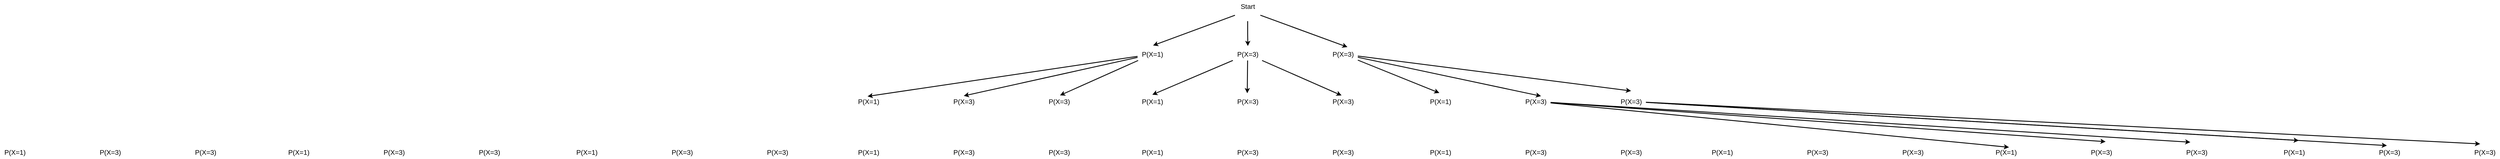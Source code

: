 <mxfile version="24.6.4" type="device">
  <diagram name="Seite-1" id="1O5NaVs8vHWC_d2TGLpn">
    <mxGraphModel dx="7104" dy="2109" grid="1" gridSize="10" guides="1" tooltips="1" connect="1" arrows="1" fold="1" page="1" pageScale="1" pageWidth="1169" pageHeight="827" math="0" shadow="0">
      <root>
        <mxCell id="0" />
        <mxCell id="1" parent="0" />
        <mxCell id="fI5FSbqcZS7DiGbng6kX-1" value="&lt;font style=&quot;font-size: 16px;&quot;&gt;Start&lt;/font&gt;&lt;div style=&quot;font-size: 16px;&quot;&gt;&lt;br style=&quot;font-size: 16px;&quot;&gt;&lt;/div&gt;" style="text;html=1;align=center;verticalAlign=middle;resizable=0;points=[];autosize=1;strokeColor=none;fillColor=none;fontSize=16;strokeWidth=2;" vertex="1" parent="1">
          <mxGeometry x="555" y="75" width="60" height="50" as="geometry" />
        </mxCell>
        <mxCell id="fI5FSbqcZS7DiGbng6kX-3" value="P(X=1)" style="text;html=1;align=center;verticalAlign=middle;resizable=0;points=[];autosize=1;strokeColor=none;fillColor=none;fontSize=16;strokeWidth=2;" vertex="1" parent="1">
          <mxGeometry x="325" y="188" width="70" height="30" as="geometry" />
        </mxCell>
        <mxCell id="fI5FSbqcZS7DiGbng6kX-4" value="P(X=3)" style="text;html=1;align=center;verticalAlign=middle;resizable=0;points=[];autosize=1;strokeColor=none;fillColor=none;fontSize=16;strokeWidth=2;" vertex="1" parent="1">
          <mxGeometry x="550" y="188" width="70" height="30" as="geometry" />
        </mxCell>
        <mxCell id="fI5FSbqcZS7DiGbng6kX-56" style="rounded=0;orthogonalLoop=1;jettySize=auto;html=1;strokeWidth=2;" edge="1" parent="1" source="fI5FSbqcZS7DiGbng6kX-5">
          <mxGeometry relative="1" as="geometry">
            <mxPoint x="1490" y="290" as="targetPoint" />
          </mxGeometry>
        </mxCell>
        <mxCell id="fI5FSbqcZS7DiGbng6kX-5" value="P(X=3)" style="text;html=1;align=center;verticalAlign=middle;resizable=0;points=[];autosize=1;strokeColor=none;fillColor=none;fontSize=16;strokeWidth=2;" vertex="1" parent="1">
          <mxGeometry x="775" y="188" width="70" height="30" as="geometry" />
        </mxCell>
        <mxCell id="fI5FSbqcZS7DiGbng6kX-7" value="P(X=1)" style="text;html=1;align=center;verticalAlign=middle;resizable=0;points=[];autosize=1;strokeColor=none;fillColor=none;fontSize=16;strokeWidth=2;" vertex="1" parent="1">
          <mxGeometry x="325" y="300" width="70" height="30" as="geometry" />
        </mxCell>
        <mxCell id="fI5FSbqcZS7DiGbng6kX-8" value="P(X=3)" style="text;html=1;align=center;verticalAlign=middle;resizable=0;points=[];autosize=1;strokeColor=none;fillColor=none;fontSize=16;strokeWidth=2;" vertex="1" parent="1">
          <mxGeometry x="550" y="300" width="70" height="30" as="geometry" />
        </mxCell>
        <mxCell id="fI5FSbqcZS7DiGbng6kX-9" value="P(X=3)" style="text;html=1;align=center;verticalAlign=middle;resizable=0;points=[];autosize=1;strokeColor=none;fillColor=none;fontSize=16;strokeWidth=2;" vertex="1" parent="1">
          <mxGeometry x="775" y="300" width="70" height="30" as="geometry" />
        </mxCell>
        <mxCell id="fI5FSbqcZS7DiGbng6kX-10" value="P(X=1)" style="text;html=1;align=center;verticalAlign=middle;resizable=0;points=[];autosize=1;strokeColor=none;fillColor=none;fontSize=16;strokeWidth=2;" vertex="1" parent="1">
          <mxGeometry x="1005" y="300" width="70" height="30" as="geometry" />
        </mxCell>
        <mxCell id="fI5FSbqcZS7DiGbng6kX-11" value="P(X=3)" style="text;html=1;align=center;verticalAlign=middle;resizable=0;points=[];autosize=1;strokeColor=none;fillColor=none;fontSize=16;strokeWidth=2;" vertex="1" parent="1">
          <mxGeometry x="1230" y="300" width="70" height="30" as="geometry" />
        </mxCell>
        <mxCell id="fI5FSbqcZS7DiGbng6kX-12" value="P(X=3)" style="text;html=1;align=center;verticalAlign=middle;resizable=0;points=[];autosize=1;strokeColor=none;fillColor=none;fontSize=16;strokeWidth=2;" vertex="1" parent="1">
          <mxGeometry x="1455" y="300" width="70" height="30" as="geometry" />
        </mxCell>
        <mxCell id="fI5FSbqcZS7DiGbng6kX-13" value="P(X=1)" style="text;html=1;align=center;verticalAlign=middle;resizable=0;points=[];autosize=1;strokeColor=none;fillColor=none;fontSize=16;strokeWidth=2;" vertex="1" parent="1">
          <mxGeometry x="-345" y="300" width="70" height="30" as="geometry" />
        </mxCell>
        <mxCell id="fI5FSbqcZS7DiGbng6kX-14" value="P(X=3)" style="text;html=1;align=center;verticalAlign=middle;resizable=0;points=[];autosize=1;strokeColor=none;fillColor=none;fontSize=16;strokeWidth=2;" vertex="1" parent="1">
          <mxGeometry x="-120" y="300" width="70" height="30" as="geometry" />
        </mxCell>
        <mxCell id="fI5FSbqcZS7DiGbng6kX-15" value="P(X=3)" style="text;html=1;align=center;verticalAlign=middle;resizable=0;points=[];autosize=1;strokeColor=none;fillColor=none;fontSize=16;strokeWidth=2;" vertex="1" parent="1">
          <mxGeometry x="105" y="300" width="70" height="30" as="geometry" />
        </mxCell>
        <mxCell id="fI5FSbqcZS7DiGbng6kX-25" value="P(X=1)" style="text;html=1;align=center;verticalAlign=middle;resizable=0;points=[];autosize=1;strokeColor=none;fillColor=none;fontSize=16;strokeWidth=2;" vertex="1" parent="1">
          <mxGeometry x="325" y="420" width="70" height="30" as="geometry" />
        </mxCell>
        <mxCell id="fI5FSbqcZS7DiGbng6kX-26" value="P(X=3)" style="text;html=1;align=center;verticalAlign=middle;resizable=0;points=[];autosize=1;strokeColor=none;fillColor=none;fontSize=16;strokeWidth=2;" vertex="1" parent="1">
          <mxGeometry x="550" y="420" width="70" height="30" as="geometry" />
        </mxCell>
        <mxCell id="fI5FSbqcZS7DiGbng6kX-27" value="P(X=3)" style="text;html=1;align=center;verticalAlign=middle;resizable=0;points=[];autosize=1;strokeColor=none;fillColor=none;fontSize=16;strokeWidth=2;" vertex="1" parent="1">
          <mxGeometry x="775" y="420" width="70" height="30" as="geometry" />
        </mxCell>
        <mxCell id="fI5FSbqcZS7DiGbng6kX-28" value="P(X=1)" style="text;html=1;align=center;verticalAlign=middle;resizable=0;points=[];autosize=1;strokeColor=none;fillColor=none;fontSize=16;strokeWidth=2;" vertex="1" parent="1">
          <mxGeometry x="1005" y="420" width="70" height="30" as="geometry" />
        </mxCell>
        <mxCell id="fI5FSbqcZS7DiGbng6kX-29" value="P(X=3)" style="text;html=1;align=center;verticalAlign=middle;resizable=0;points=[];autosize=1;strokeColor=none;fillColor=none;fontSize=16;strokeWidth=2;" vertex="1" parent="1">
          <mxGeometry x="1230" y="420" width="70" height="30" as="geometry" />
        </mxCell>
        <mxCell id="fI5FSbqcZS7DiGbng6kX-30" value="P(X=3)" style="text;html=1;align=center;verticalAlign=middle;resizable=0;points=[];autosize=1;strokeColor=none;fillColor=none;fontSize=16;strokeWidth=2;" vertex="1" parent="1">
          <mxGeometry x="1455" y="420" width="70" height="30" as="geometry" />
        </mxCell>
        <mxCell id="fI5FSbqcZS7DiGbng6kX-31" value="P(X=1)" style="text;html=1;align=center;verticalAlign=middle;resizable=0;points=[];autosize=1;strokeColor=none;fillColor=none;fontSize=16;strokeWidth=2;" vertex="1" parent="1">
          <mxGeometry x="-345" y="420" width="70" height="30" as="geometry" />
        </mxCell>
        <mxCell id="fI5FSbqcZS7DiGbng6kX-32" value="P(X=3)" style="text;html=1;align=center;verticalAlign=middle;resizable=0;points=[];autosize=1;strokeColor=none;fillColor=none;fontSize=16;strokeWidth=2;" vertex="1" parent="1">
          <mxGeometry x="-120" y="420" width="70" height="30" as="geometry" />
        </mxCell>
        <mxCell id="fI5FSbqcZS7DiGbng6kX-33" value="P(X=3)" style="text;html=1;align=center;verticalAlign=middle;resizable=0;points=[];autosize=1;strokeColor=none;fillColor=none;fontSize=16;strokeWidth=2;" vertex="1" parent="1">
          <mxGeometry x="105" y="420" width="70" height="30" as="geometry" />
        </mxCell>
        <mxCell id="fI5FSbqcZS7DiGbng6kX-34" value="P(X=1)" style="text;html=1;align=center;verticalAlign=middle;resizable=0;points=[];autosize=1;strokeColor=none;fillColor=none;fontSize=16;strokeWidth=2;" vertex="1" parent="1">
          <mxGeometry x="2340" y="420" width="70" height="30" as="geometry" />
        </mxCell>
        <mxCell id="fI5FSbqcZS7DiGbng6kX-35" value="P(X=3)" style="text;html=1;align=center;verticalAlign=middle;resizable=0;points=[];autosize=1;strokeColor=none;fillColor=none;fontSize=16;strokeWidth=2;" vertex="1" parent="1">
          <mxGeometry x="2565" y="420" width="70" height="30" as="geometry" />
        </mxCell>
        <mxCell id="fI5FSbqcZS7DiGbng6kX-36" value="P(X=3)" style="text;html=1;align=center;verticalAlign=middle;resizable=0;points=[];autosize=1;strokeColor=none;fillColor=none;fontSize=16;strokeWidth=2;" vertex="1" parent="1">
          <mxGeometry x="2790" y="420" width="70" height="30" as="geometry" />
        </mxCell>
        <mxCell id="fI5FSbqcZS7DiGbng6kX-37" value="P(X=1)" style="text;html=1;align=center;verticalAlign=middle;resizable=0;points=[];autosize=1;strokeColor=none;fillColor=none;fontSize=16;strokeWidth=2;" vertex="1" parent="1">
          <mxGeometry x="3020" y="420" width="70" height="30" as="geometry" />
        </mxCell>
        <mxCell id="fI5FSbqcZS7DiGbng6kX-38" value="P(X=3)" style="text;html=1;align=center;verticalAlign=middle;resizable=0;points=[];autosize=1;strokeColor=none;fillColor=none;fontSize=16;strokeWidth=2;" vertex="1" parent="1">
          <mxGeometry x="3245" y="420" width="70" height="30" as="geometry" />
        </mxCell>
        <mxCell id="fI5FSbqcZS7DiGbng6kX-39" value="P(X=3)" style="text;html=1;align=center;verticalAlign=middle;resizable=0;points=[];autosize=1;strokeColor=none;fillColor=none;fontSize=16;strokeWidth=2;" vertex="1" parent="1">
          <mxGeometry x="3470" y="420" width="70" height="30" as="geometry" />
        </mxCell>
        <mxCell id="fI5FSbqcZS7DiGbng6kX-40" value="P(X=1)" style="text;html=1;align=center;verticalAlign=middle;resizable=0;points=[];autosize=1;strokeColor=none;fillColor=none;fontSize=16;strokeWidth=2;" vertex="1" parent="1">
          <mxGeometry x="1670" y="420" width="70" height="30" as="geometry" />
        </mxCell>
        <mxCell id="fI5FSbqcZS7DiGbng6kX-41" value="P(X=3)" style="text;html=1;align=center;verticalAlign=middle;resizable=0;points=[];autosize=1;strokeColor=none;fillColor=none;fontSize=16;strokeWidth=2;" vertex="1" parent="1">
          <mxGeometry x="1895" y="420" width="70" height="30" as="geometry" />
        </mxCell>
        <mxCell id="fI5FSbqcZS7DiGbng6kX-42" value="P(X=3)" style="text;html=1;align=center;verticalAlign=middle;resizable=0;points=[];autosize=1;strokeColor=none;fillColor=none;fontSize=16;strokeWidth=2;" vertex="1" parent="1">
          <mxGeometry x="2120" y="420" width="70" height="30" as="geometry" />
        </mxCell>
        <mxCell id="fI5FSbqcZS7DiGbng6kX-43" value="P(X=1)" style="text;html=1;align=center;verticalAlign=middle;resizable=0;points=[];autosize=1;strokeColor=none;fillColor=none;fontSize=16;strokeWidth=2;" vertex="1" parent="1">
          <mxGeometry x="-1690" y="420" width="70" height="30" as="geometry" />
        </mxCell>
        <mxCell id="fI5FSbqcZS7DiGbng6kX-44" value="P(X=3)" style="text;html=1;align=center;verticalAlign=middle;resizable=0;points=[];autosize=1;strokeColor=none;fillColor=none;fontSize=16;strokeWidth=2;" vertex="1" parent="1">
          <mxGeometry x="-1465" y="420" width="70" height="30" as="geometry" />
        </mxCell>
        <mxCell id="fI5FSbqcZS7DiGbng6kX-45" value="P(X=3)" style="text;html=1;align=center;verticalAlign=middle;resizable=0;points=[];autosize=1;strokeColor=none;fillColor=none;fontSize=16;strokeWidth=2;" vertex="1" parent="1">
          <mxGeometry x="-1240" y="420" width="70" height="30" as="geometry" />
        </mxCell>
        <mxCell id="fI5FSbqcZS7DiGbng6kX-46" value="P(X=1)" style="text;html=1;align=center;verticalAlign=middle;resizable=0;points=[];autosize=1;strokeColor=none;fillColor=none;fontSize=16;strokeWidth=2;" vertex="1" parent="1">
          <mxGeometry x="-1010" y="420" width="70" height="30" as="geometry" />
        </mxCell>
        <mxCell id="fI5FSbqcZS7DiGbng6kX-47" value="P(X=3)" style="text;html=1;align=center;verticalAlign=middle;resizable=0;points=[];autosize=1;strokeColor=none;fillColor=none;fontSize=16;strokeWidth=2;" vertex="1" parent="1">
          <mxGeometry x="-785" y="420" width="70" height="30" as="geometry" />
        </mxCell>
        <mxCell id="fI5FSbqcZS7DiGbng6kX-48" value="P(X=3)" style="text;html=1;align=center;verticalAlign=middle;resizable=0;points=[];autosize=1;strokeColor=none;fillColor=none;fontSize=16;strokeWidth=2;" vertex="1" parent="1">
          <mxGeometry x="-560" y="420" width="70" height="30" as="geometry" />
        </mxCell>
        <mxCell id="fI5FSbqcZS7DiGbng6kX-49" value="P(X=1)" style="text;html=1;align=center;verticalAlign=middle;resizable=0;points=[];autosize=1;strokeColor=none;fillColor=none;fontSize=16;strokeWidth=2;" vertex="1" parent="1">
          <mxGeometry x="-2360" y="420" width="70" height="30" as="geometry" />
        </mxCell>
        <mxCell id="fI5FSbqcZS7DiGbng6kX-50" value="P(X=3)" style="text;html=1;align=center;verticalAlign=middle;resizable=0;points=[];autosize=1;strokeColor=none;fillColor=none;fontSize=16;strokeWidth=2;" vertex="1" parent="1">
          <mxGeometry x="-2135" y="420" width="70" height="30" as="geometry" />
        </mxCell>
        <mxCell id="fI5FSbqcZS7DiGbng6kX-51" value="P(X=3)" style="text;html=1;align=center;verticalAlign=middle;resizable=0;points=[];autosize=1;strokeColor=none;fillColor=none;fontSize=16;strokeWidth=2;" vertex="1" parent="1">
          <mxGeometry x="-1910" y="420" width="70" height="30" as="geometry" />
        </mxCell>
        <mxCell id="fI5FSbqcZS7DiGbng6kX-53" style="edgeStyle=orthogonalEdgeStyle;rounded=0;orthogonalLoop=1;jettySize=auto;html=1;entryX=0.506;entryY=-0.14;entryDx=0;entryDy=0;entryPerimeter=0;strokeWidth=2;" edge="1" parent="1" source="fI5FSbqcZS7DiGbng6kX-1" target="fI5FSbqcZS7DiGbng6kX-4">
          <mxGeometry relative="1" as="geometry" />
        </mxCell>
        <mxCell id="fI5FSbqcZS7DiGbng6kX-54" style="rounded=0;orthogonalLoop=1;jettySize=auto;html=1;entryX=0.524;entryY=-0.182;entryDx=0;entryDy=0;entryPerimeter=0;strokeWidth=2;" edge="1" parent="1" source="fI5FSbqcZS7DiGbng6kX-1" target="fI5FSbqcZS7DiGbng6kX-3">
          <mxGeometry relative="1" as="geometry" />
        </mxCell>
        <mxCell id="fI5FSbqcZS7DiGbng6kX-55" style="rounded=0;orthogonalLoop=1;jettySize=auto;html=1;entryX=0.649;entryY=-0.057;entryDx=0;entryDy=0;entryPerimeter=0;strokeWidth=2;" edge="1" parent="1" source="fI5FSbqcZS7DiGbng6kX-1" target="fI5FSbqcZS7DiGbng6kX-5">
          <mxGeometry relative="1" as="geometry" />
        </mxCell>
        <mxCell id="fI5FSbqcZS7DiGbng6kX-57" style="rounded=0;orthogonalLoop=1;jettySize=auto;html=1;entryX=0.677;entryY=0.076;entryDx=0;entryDy=0;entryPerimeter=0;strokeWidth=2;" edge="1" parent="1" source="fI5FSbqcZS7DiGbng6kX-5" target="fI5FSbqcZS7DiGbng6kX-11">
          <mxGeometry relative="1" as="geometry" />
        </mxCell>
        <mxCell id="fI5FSbqcZS7DiGbng6kX-58" style="rounded=0;orthogonalLoop=1;jettySize=auto;html=1;entryX=0.463;entryY=-0.174;entryDx=0;entryDy=0;entryPerimeter=0;strokeWidth=2;" edge="1" parent="1" source="fI5FSbqcZS7DiGbng6kX-5" target="fI5FSbqcZS7DiGbng6kX-10">
          <mxGeometry relative="1" as="geometry" />
        </mxCell>
        <mxCell id="fI5FSbqcZS7DiGbng6kX-60" style="rounded=0;orthogonalLoop=1;jettySize=auto;html=1;entryX=0.486;entryY=-0.152;entryDx=0;entryDy=0;entryPerimeter=0;strokeWidth=2;" edge="1" parent="1" source="fI5FSbqcZS7DiGbng6kX-4" target="fI5FSbqcZS7DiGbng6kX-8">
          <mxGeometry relative="1" as="geometry" />
        </mxCell>
        <mxCell id="fI5FSbqcZS7DiGbng6kX-62" style="rounded=0;orthogonalLoop=1;jettySize=auto;html=1;entryX=0.499;entryY=-0.034;entryDx=0;entryDy=0;entryPerimeter=0;strokeWidth=2;" edge="1" parent="1" source="fI5FSbqcZS7DiGbng6kX-4" target="fI5FSbqcZS7DiGbng6kX-7">
          <mxGeometry relative="1" as="geometry" />
        </mxCell>
        <mxCell id="fI5FSbqcZS7DiGbng6kX-63" style="rounded=0;orthogonalLoop=1;jettySize=auto;html=1;entryX=0.451;entryY=0.021;entryDx=0;entryDy=0;entryPerimeter=0;strokeWidth=2;" edge="1" parent="1" source="fI5FSbqcZS7DiGbng6kX-4" target="fI5FSbqcZS7DiGbng6kX-9">
          <mxGeometry relative="1" as="geometry" />
        </mxCell>
        <mxCell id="fI5FSbqcZS7DiGbng6kX-64" style="rounded=0;orthogonalLoop=1;jettySize=auto;html=1;entryX=0.529;entryY=0.017;entryDx=0;entryDy=0;entryPerimeter=0;strokeWidth=2;" edge="1" parent="1" source="fI5FSbqcZS7DiGbng6kX-3" target="fI5FSbqcZS7DiGbng6kX-15">
          <mxGeometry relative="1" as="geometry" />
        </mxCell>
        <mxCell id="fI5FSbqcZS7DiGbng6kX-65" style="rounded=0;orthogonalLoop=1;jettySize=auto;html=1;entryX=0.499;entryY=0.056;entryDx=0;entryDy=0;entryPerimeter=0;strokeWidth=2;" edge="1" parent="1" source="fI5FSbqcZS7DiGbng6kX-3" target="fI5FSbqcZS7DiGbng6kX-14">
          <mxGeometry relative="1" as="geometry" />
        </mxCell>
        <mxCell id="fI5FSbqcZS7DiGbng6kX-68" style="rounded=0;orthogonalLoop=1;jettySize=auto;html=1;entryX=0.47;entryY=0.095;entryDx=0;entryDy=0;entryPerimeter=0;strokeWidth=2;" edge="1" parent="1" source="fI5FSbqcZS7DiGbng6kX-3" target="fI5FSbqcZS7DiGbng6kX-13">
          <mxGeometry relative="1" as="geometry" />
        </mxCell>
        <mxCell id="fI5FSbqcZS7DiGbng6kX-69" style="rounded=0;orthogonalLoop=1;jettySize=auto;html=1;entryX=0.344;entryY=-0.158;entryDx=0;entryDy=0;entryPerimeter=0;strokeWidth=2;" edge="1" parent="1" source="fI5FSbqcZS7DiGbng6kX-12" target="fI5FSbqcZS7DiGbng6kX-39">
          <mxGeometry relative="1" as="geometry" />
        </mxCell>
        <mxCell id="fI5FSbqcZS7DiGbng6kX-70" style="rounded=0;orthogonalLoop=1;jettySize=auto;html=1;entryX=0.415;entryY=-0.025;entryDx=0;entryDy=0;entryPerimeter=0;strokeWidth=2;" edge="1" parent="1" source="fI5FSbqcZS7DiGbng6kX-12" target="fI5FSbqcZS7DiGbng6kX-38">
          <mxGeometry relative="1" as="geometry" />
        </mxCell>
        <mxCell id="fI5FSbqcZS7DiGbng6kX-71" style="rounded=0;orthogonalLoop=1;jettySize=auto;html=1;entryX=0.658;entryY=-0.425;entryDx=0;entryDy=0;entryPerimeter=0;strokeWidth=2;" edge="1" parent="1" source="fI5FSbqcZS7DiGbng6kX-12" target="fI5FSbqcZS7DiGbng6kX-37">
          <mxGeometry relative="1" as="geometry" />
        </mxCell>
        <mxCell id="fI5FSbqcZS7DiGbng6kX-72" style="rounded=0;orthogonalLoop=1;jettySize=auto;html=1;entryX=0.287;entryY=-0.292;entryDx=0;entryDy=0;entryPerimeter=0;strokeWidth=2;" edge="1" parent="1" source="fI5FSbqcZS7DiGbng6kX-11" target="fI5FSbqcZS7DiGbng6kX-36">
          <mxGeometry relative="1" as="geometry" />
        </mxCell>
        <mxCell id="fI5FSbqcZS7DiGbng6kX-73" style="rounded=0;orthogonalLoop=1;jettySize=auto;html=1;entryX=0.643;entryY=-0.333;entryDx=0;entryDy=0;entryPerimeter=0;strokeWidth=2;" edge="1" parent="1" source="fI5FSbqcZS7DiGbng6kX-11" target="fI5FSbqcZS7DiGbng6kX-35">
          <mxGeometry relative="1" as="geometry" />
        </mxCell>
        <mxCell id="fI5FSbqcZS7DiGbng6kX-74" style="rounded=0;orthogonalLoop=1;jettySize=auto;html=1;entryX=0.601;entryY=0.108;entryDx=0;entryDy=0;entryPerimeter=0;strokeWidth=2;" edge="1" parent="1" source="fI5FSbqcZS7DiGbng6kX-11" target="fI5FSbqcZS7DiGbng6kX-34">
          <mxGeometry relative="1" as="geometry" />
        </mxCell>
      </root>
    </mxGraphModel>
  </diagram>
</mxfile>

